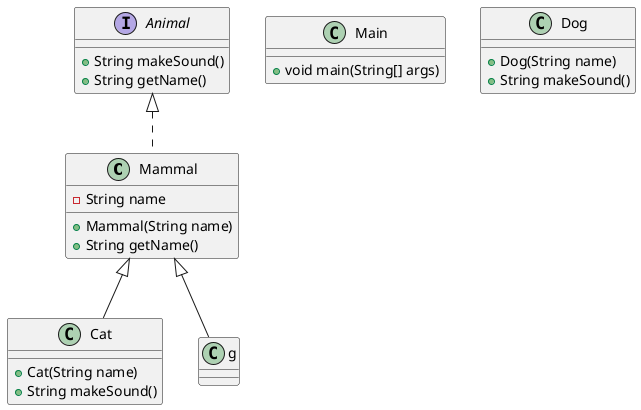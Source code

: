 @startuml Mammal
class Mammal {
+ Mammal(String name)
-String name
+String getName()
}
class Main {
+void main(String[] args)
}
class Cat {
+ Cat(String name)
+String makeSound()
}
class Dog {
+ Dog(String name)
+String makeSound()
}
interface Animal {
+String makeSound()
+String getName()
}
Animal<|..Mammal
Mammal<|--Cat
Mammal<|--Dog
@enduml
